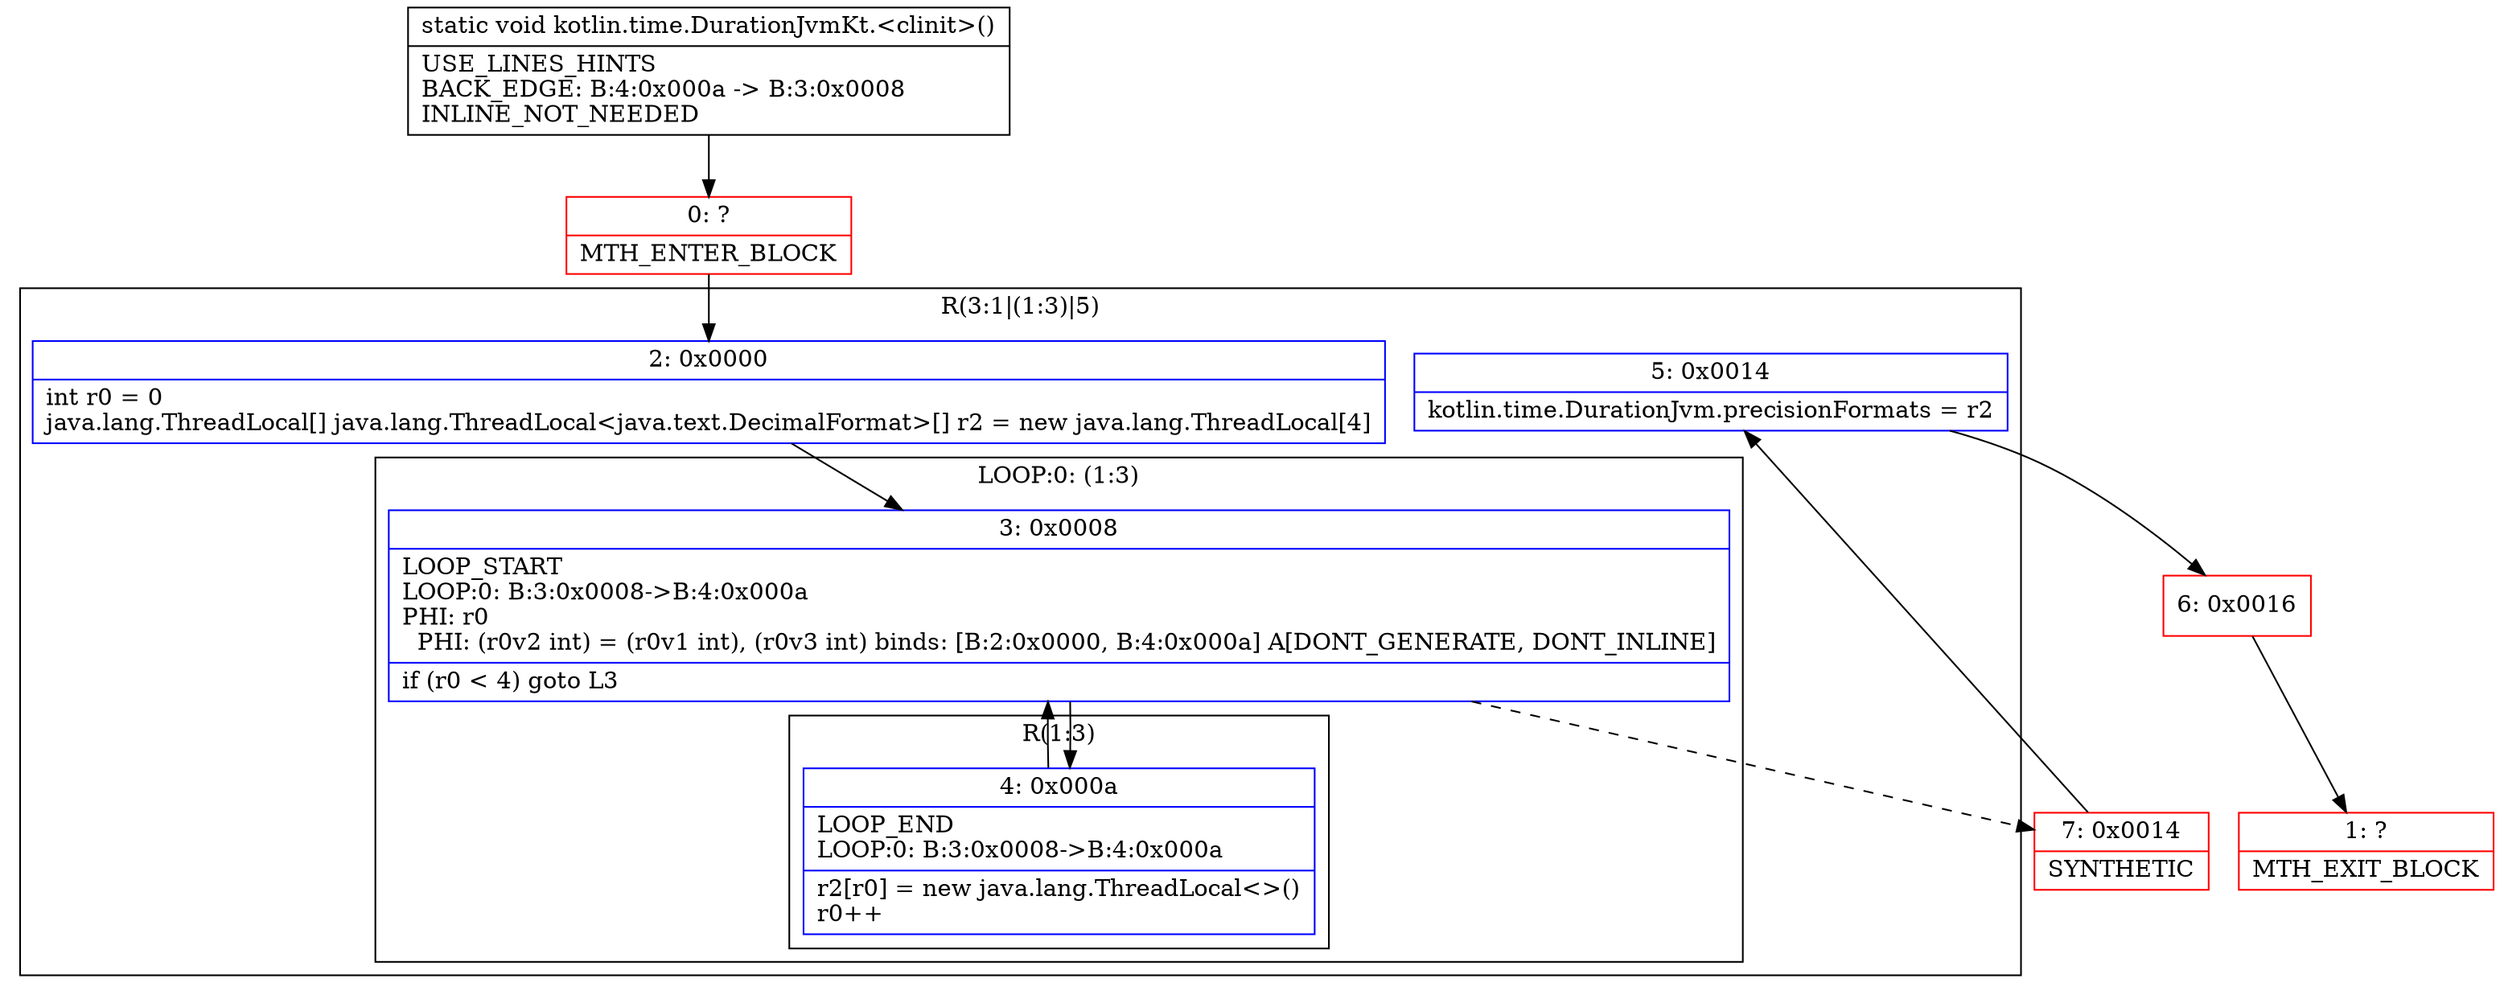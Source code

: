 digraph "CFG forkotlin.time.DurationJvmKt.\<clinit\>()V" {
subgraph cluster_Region_877572435 {
label = "R(3:1|(1:3)|5)";
node [shape=record,color=blue];
Node_2 [shape=record,label="{2\:\ 0x0000|int r0 = 0\ljava.lang.ThreadLocal[] java.lang.ThreadLocal\<java.text.DecimalFormat\>[] r2 = new java.lang.ThreadLocal[4]\l}"];
subgraph cluster_LoopRegion_484531020 {
label = "LOOP:0: (1:3)";
node [shape=record,color=blue];
Node_3 [shape=record,label="{3\:\ 0x0008|LOOP_START\lLOOP:0: B:3:0x0008\-\>B:4:0x000a\lPHI: r0 \l  PHI: (r0v2 int) = (r0v1 int), (r0v3 int) binds: [B:2:0x0000, B:4:0x000a] A[DONT_GENERATE, DONT_INLINE]\l|if (r0 \< 4) goto L3\l}"];
subgraph cluster_Region_793462699 {
label = "R(1:3)";
node [shape=record,color=blue];
Node_4 [shape=record,label="{4\:\ 0x000a|LOOP_END\lLOOP:0: B:3:0x0008\-\>B:4:0x000a\l|r2[r0] = new java.lang.ThreadLocal\<\>()\lr0++\l}"];
}
}
Node_5 [shape=record,label="{5\:\ 0x0014|kotlin.time.DurationJvm.precisionFormats = r2\l}"];
}
Node_0 [shape=record,color=red,label="{0\:\ ?|MTH_ENTER_BLOCK\l}"];
Node_7 [shape=record,color=red,label="{7\:\ 0x0014|SYNTHETIC\l}"];
Node_6 [shape=record,color=red,label="{6\:\ 0x0016}"];
Node_1 [shape=record,color=red,label="{1\:\ ?|MTH_EXIT_BLOCK\l}"];
MethodNode[shape=record,label="{static void kotlin.time.DurationJvmKt.\<clinit\>()  | USE_LINES_HINTS\lBACK_EDGE: B:4:0x000a \-\> B:3:0x0008\lINLINE_NOT_NEEDED\l}"];
MethodNode -> Node_0;Node_2 -> Node_3;
Node_3 -> Node_4;
Node_3 -> Node_7[style=dashed];
Node_4 -> Node_3;
Node_5 -> Node_6;
Node_0 -> Node_2;
Node_7 -> Node_5;
Node_6 -> Node_1;
}

